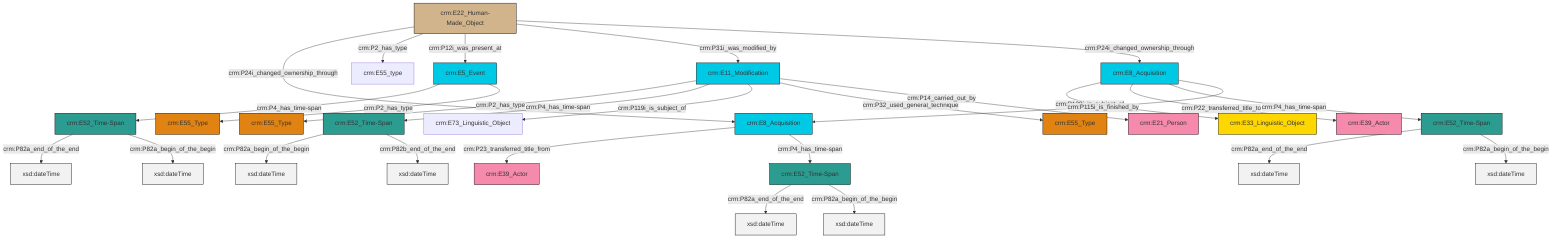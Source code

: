 graph TD
classDef Literal fill:#f2f2f2,stroke:#000000;
classDef CRM_Entity fill:#FFFFFF,stroke:#000000;
classDef Temporal_Entity fill:#00C9E6, stroke:#000000;
classDef Type fill:#E18312, stroke:#000000;
classDef Time-Span fill:#2C9C91, stroke:#000000;
classDef Appellation fill:#FFEB7F, stroke:#000000;
classDef Place fill:#008836, stroke:#000000;
classDef Persistent_Item fill:#B266B2, stroke:#000000;
classDef Conceptual_Object fill:#FFD700, stroke:#000000;
classDef Physical_Thing fill:#D2B48C, stroke:#000000;
classDef Actor fill:#f58aad, stroke:#000000;
classDef PC_Classes fill:#4ce600, stroke:#000000;
classDef Multi fill:#cccccc,stroke:#000000;

0["crm:E22_Human-Made_Object"]:::Physical_Thing -->|crm:P24i_changed_ownership_through| 1["crm:E8_Acquisition"]:::Temporal_Entity
2["crm:E11_Modification"]:::Temporal_Entity -->|crm:P2_has_type| 3["crm:E55_Type"]:::Type
0["crm:E22_Human-Made_Object"]:::Physical_Thing -->|crm:P2_has_type| 4["crm:E55_type"]:::Default
7["crm:E52_Time-Span"]:::Time-Span -->|crm:P82a_end_of_the_end| 8[xsd:dateTime]:::Literal
2["crm:E11_Modification"]:::Temporal_Entity -->|crm:P4_has_time-span| 11["crm:E52_Time-Span"]:::Time-Span
14["crm:E8_Acquisition"]:::Temporal_Entity -->|crm:P129i_is_subject_of| 15["crm:E33_Linguistic_Object"]:::Conceptual_Object
5["crm:E52_Time-Span"]:::Time-Span -->|crm:P82a_end_of_the_end| 16[xsd:dateTime]:::Literal
2["crm:E11_Modification"]:::Temporal_Entity -->|crm:P119i_is_subject_of| 17["crm:E73_Linguistic_Object"]:::Default
14["crm:E8_Acquisition"]:::Temporal_Entity -->|crm:P22_transferred_title_to| 9["crm:E39_Actor"]:::Actor
18["crm:E52_Time-Span"]:::Time-Span -->|crm:P82a_end_of_the_end| 19[xsd:dateTime]:::Literal
11["crm:E52_Time-Span"]:::Time-Span -->|crm:P82a_begin_of_the_begin| 20[xsd:dateTime]:::Literal
14["crm:E8_Acquisition"]:::Temporal_Entity -->|crm:P4_has_time-span| 18["crm:E52_Time-Span"]:::Time-Span
14["crm:E8_Acquisition"]:::Temporal_Entity -->|crm:P115i_is_finished_by| 1["crm:E8_Acquisition"]:::Temporal_Entity
7["crm:E52_Time-Span"]:::Time-Span -->|crm:P82a_begin_of_the_begin| 21[xsd:dateTime]:::Literal
0["crm:E22_Human-Made_Object"]:::Physical_Thing -->|crm:P12i_was_present_at| 12["crm:E5_Event"]:::Temporal_Entity
12["crm:E5_Event"]:::Temporal_Entity -->|crm:P4_has_time-span| 5["crm:E52_Time-Span"]:::Time-Span
12["crm:E5_Event"]:::Temporal_Entity -->|crm:P2_has_type| 26["crm:E55_Type"]:::Type
0["crm:E22_Human-Made_Object"]:::Physical_Thing -->|crm:P31i_was_modified_by| 2["crm:E11_Modification"]:::Temporal_Entity
5["crm:E52_Time-Span"]:::Time-Span -->|crm:P82a_begin_of_the_begin| 27[xsd:dateTime]:::Literal
2["crm:E11_Modification"]:::Temporal_Entity -->|crm:P32_used_general_technique| 29["crm:E55_Type"]:::Type
11["crm:E52_Time-Span"]:::Time-Span -->|crm:P82b_end_of_the_end| 30[xsd:dateTime]:::Literal
0["crm:E22_Human-Made_Object"]:::Physical_Thing -->|crm:P24i_changed_ownership_through| 14["crm:E8_Acquisition"]:::Temporal_Entity
18["crm:E52_Time-Span"]:::Time-Span -->|crm:P82a_begin_of_the_begin| 33[xsd:dateTime]:::Literal
1["crm:E8_Acquisition"]:::Temporal_Entity -->|crm:P23_transferred_title_from| 36["crm:E39_Actor"]:::Actor
1["crm:E8_Acquisition"]:::Temporal_Entity -->|crm:P4_has_time-span| 7["crm:E52_Time-Span"]:::Time-Span
2["crm:E11_Modification"]:::Temporal_Entity -->|crm:P14_carried_out_by| 37["crm:E21_Person"]:::Actor